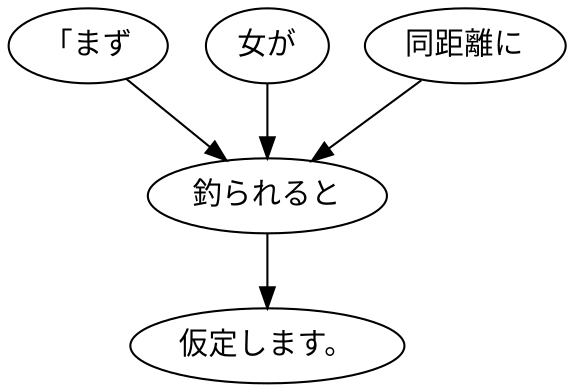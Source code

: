 digraph graph1512 {
	node0 [label="「まず"];
	node1 [label="女が"];
	node2 [label="同距離に"];
	node3 [label="釣られると"];
	node4 [label="仮定します。"];
	node0 -> node3;
	node1 -> node3;
	node2 -> node3;
	node3 -> node4;
}
